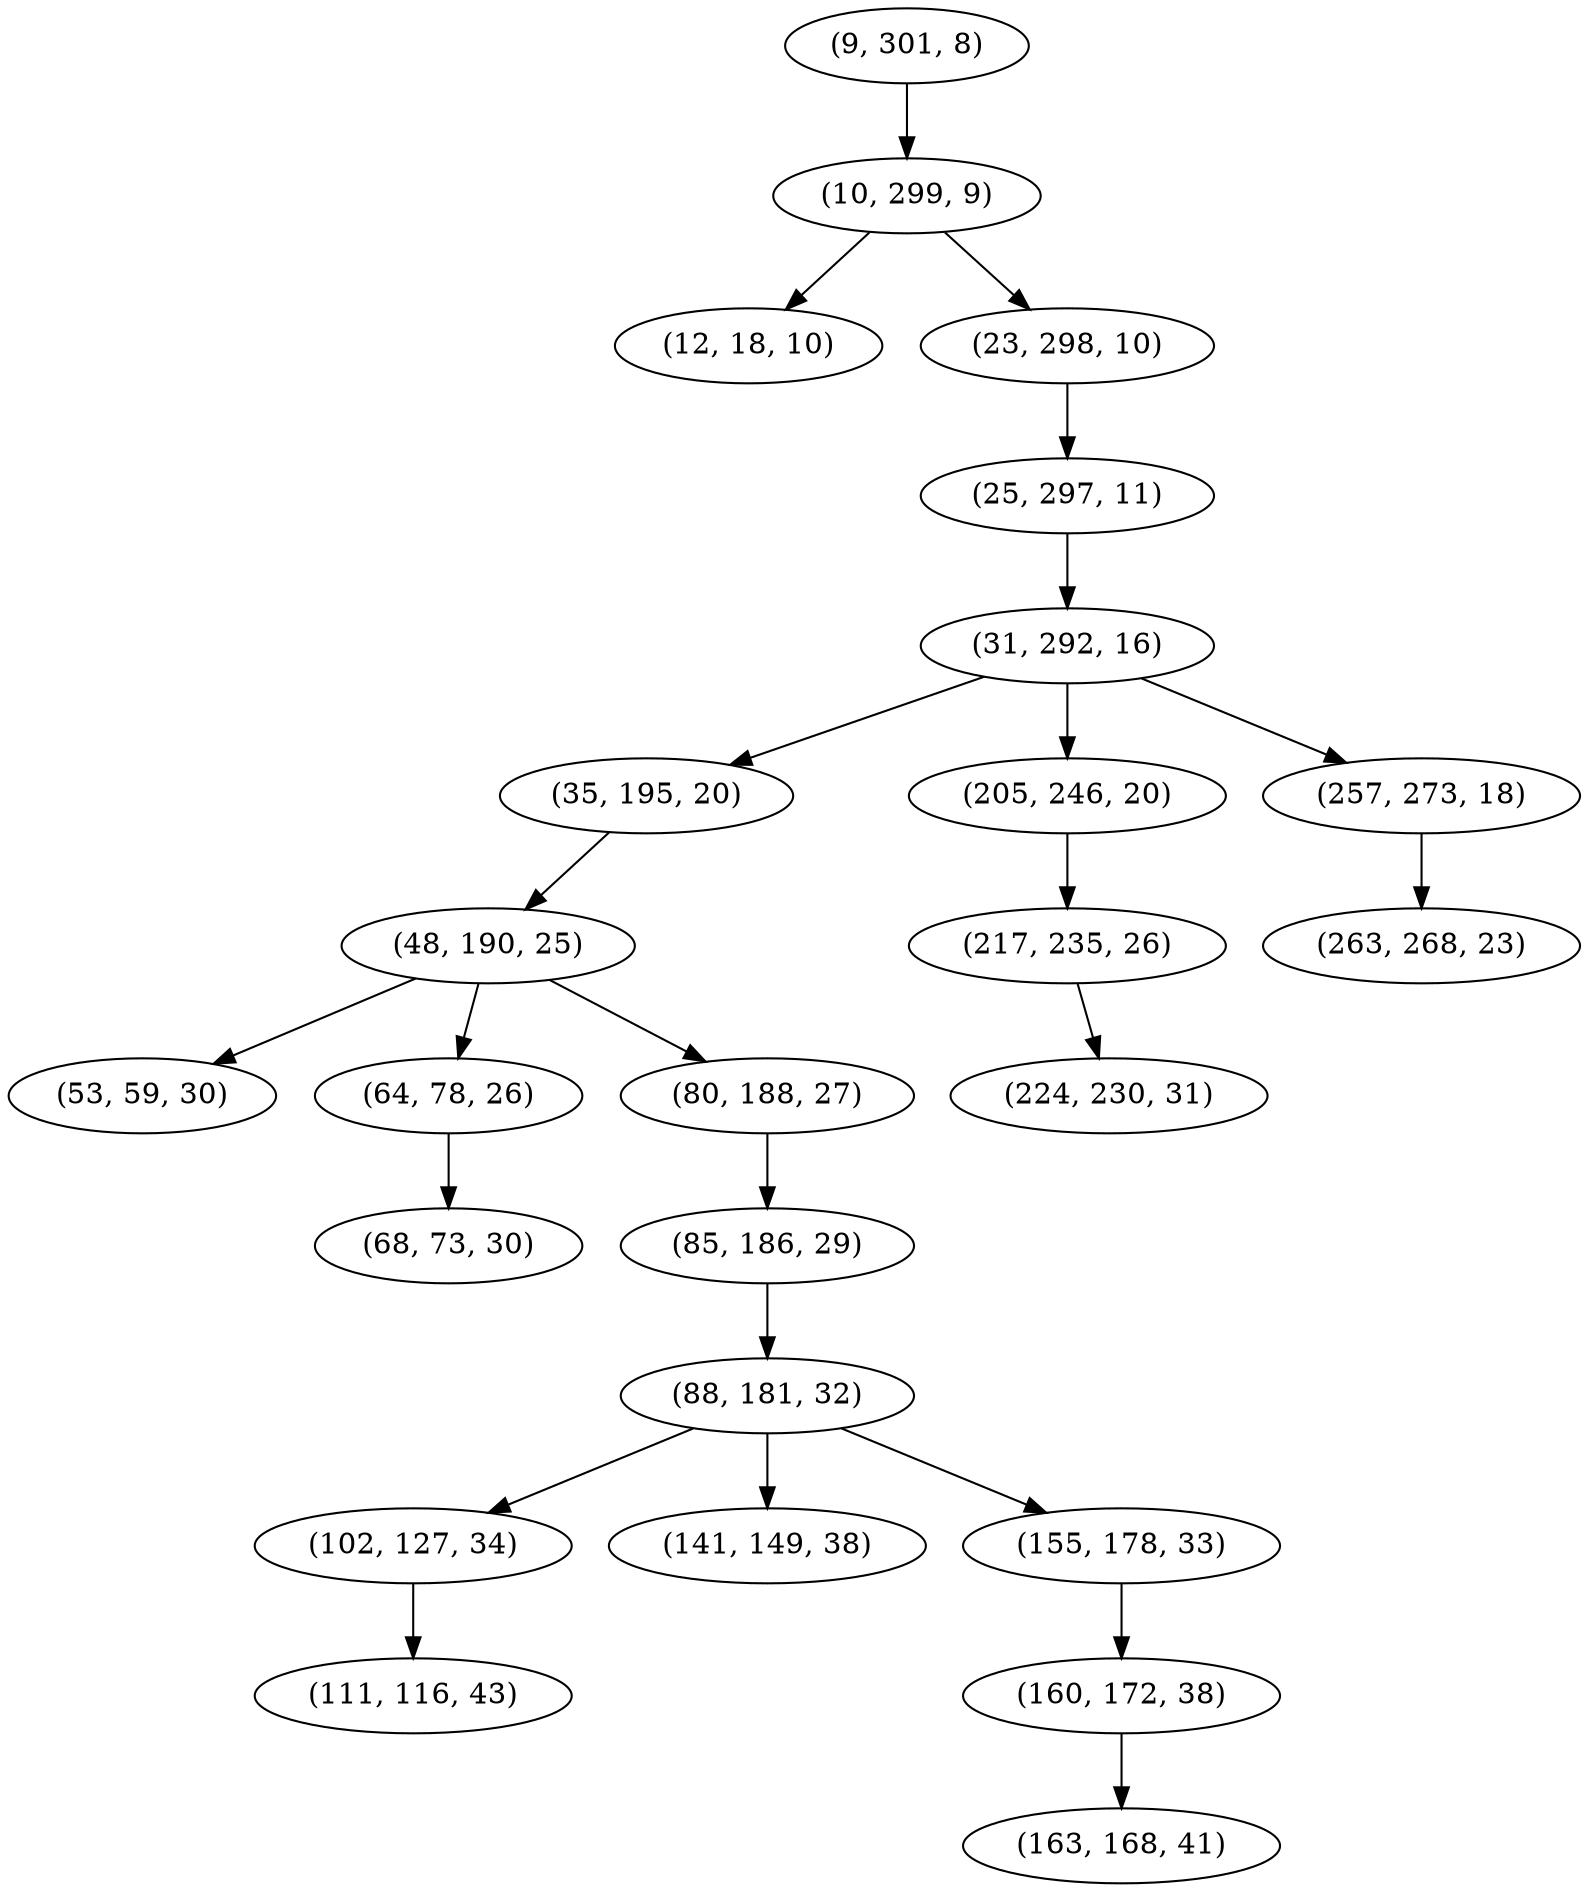 digraph tree {
    "(9, 301, 8)";
    "(10, 299, 9)";
    "(12, 18, 10)";
    "(23, 298, 10)";
    "(25, 297, 11)";
    "(31, 292, 16)";
    "(35, 195, 20)";
    "(48, 190, 25)";
    "(53, 59, 30)";
    "(64, 78, 26)";
    "(68, 73, 30)";
    "(80, 188, 27)";
    "(85, 186, 29)";
    "(88, 181, 32)";
    "(102, 127, 34)";
    "(111, 116, 43)";
    "(141, 149, 38)";
    "(155, 178, 33)";
    "(160, 172, 38)";
    "(163, 168, 41)";
    "(205, 246, 20)";
    "(217, 235, 26)";
    "(224, 230, 31)";
    "(257, 273, 18)";
    "(263, 268, 23)";
    "(9, 301, 8)" -> "(10, 299, 9)";
    "(10, 299, 9)" -> "(12, 18, 10)";
    "(10, 299, 9)" -> "(23, 298, 10)";
    "(23, 298, 10)" -> "(25, 297, 11)";
    "(25, 297, 11)" -> "(31, 292, 16)";
    "(31, 292, 16)" -> "(35, 195, 20)";
    "(31, 292, 16)" -> "(205, 246, 20)";
    "(31, 292, 16)" -> "(257, 273, 18)";
    "(35, 195, 20)" -> "(48, 190, 25)";
    "(48, 190, 25)" -> "(53, 59, 30)";
    "(48, 190, 25)" -> "(64, 78, 26)";
    "(48, 190, 25)" -> "(80, 188, 27)";
    "(64, 78, 26)" -> "(68, 73, 30)";
    "(80, 188, 27)" -> "(85, 186, 29)";
    "(85, 186, 29)" -> "(88, 181, 32)";
    "(88, 181, 32)" -> "(102, 127, 34)";
    "(88, 181, 32)" -> "(141, 149, 38)";
    "(88, 181, 32)" -> "(155, 178, 33)";
    "(102, 127, 34)" -> "(111, 116, 43)";
    "(155, 178, 33)" -> "(160, 172, 38)";
    "(160, 172, 38)" -> "(163, 168, 41)";
    "(205, 246, 20)" -> "(217, 235, 26)";
    "(217, 235, 26)" -> "(224, 230, 31)";
    "(257, 273, 18)" -> "(263, 268, 23)";
}
